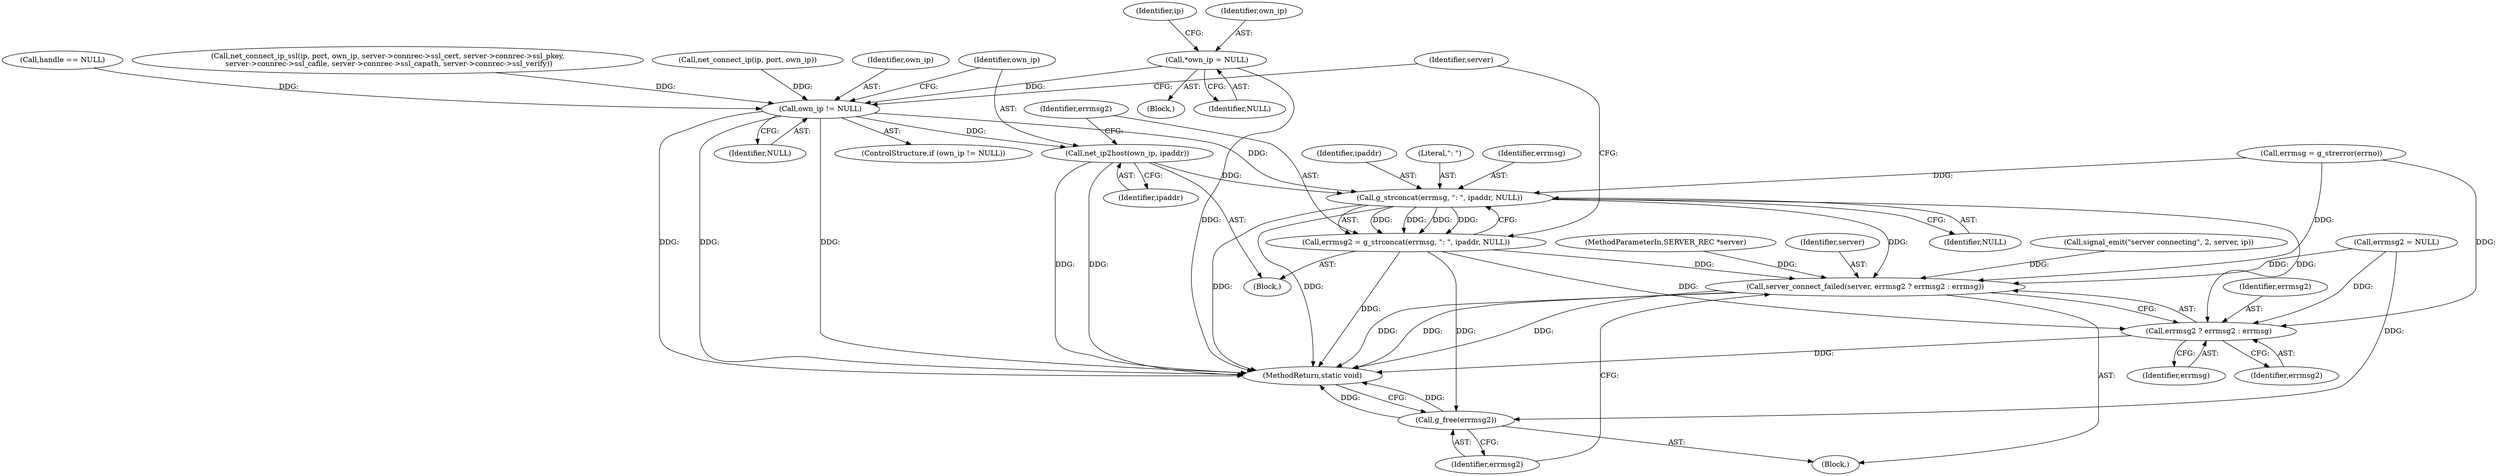 digraph "0_irssi-proxy_85bbc05b21678e80423815d2ef1dfe26208491ab_3@pointer" {
"1000109" [label="(Call,*own_ip = NULL)"];
"1000246" [label="(Call,own_ip != NULL)"];
"1000250" [label="(Call,net_ip2host(own_ip, ipaddr))"];
"1000255" [label="(Call,g_strconcat(errmsg, \": \", ipaddr, NULL))"];
"1000253" [label="(Call,errmsg2 = g_strconcat(errmsg, \": \", ipaddr, NULL))"];
"1000285" [label="(Call,server_connect_failed(server, errmsg2 ? errmsg2 : errmsg))"];
"1000287" [label="(Call,errmsg2 ? errmsg2 : errmsg)"];
"1000291" [label="(Call,g_free(errmsg2))"];
"1000189" [label="(Call,net_connect_ip_ssl(ip, port, own_ip, server->connrec->ssl_cert, server->connrec->ssl_pkey,\n server->connrec->ssl_cafile, server->connrec->ssl_capath, server->connrec->ssl_verify))"];
"1000251" [label="(Identifier,own_ip)"];
"1000325" [label="(MethodReturn,static void)"];
"1000291" [label="(Call,g_free(errmsg2))"];
"1000258" [label="(Identifier,ipaddr)"];
"1000119" [label="(Identifier,ip)"];
"1000290" [label="(Identifier,errmsg)"];
"1000249" [label="(Block,)"];
"1000250" [label="(Call,net_ip2host(own_ip, ipaddr))"];
"1000218" [label="(Call,net_connect_ip(ip, port, own_ip))"];
"1000285" [label="(Call,server_connect_failed(server, errmsg2 ? errmsg2 : errmsg))"];
"1000247" [label="(Identifier,own_ip)"];
"1000255" [label="(Call,g_strconcat(errmsg, \": \", ipaddr, NULL))"];
"1000110" [label="(Identifier,own_ip)"];
"1000254" [label="(Identifier,errmsg2)"];
"1000289" [label="(Identifier,errmsg2)"];
"1000111" [label="(Identifier,NULL)"];
"1000287" [label="(Call,errmsg2 ? errmsg2 : errmsg)"];
"1000246" [label="(Call,own_ip != NULL)"];
"1000245" [label="(ControlStructure,if (own_ip != NULL))"];
"1000237" [label="(Call,errmsg2 = NULL)"];
"1000124" [label="(Call,signal_emit(\"server connecting\", 2, server, ip))"];
"1000232" [label="(Block,)"];
"1000253" [label="(Call,errmsg2 = g_strconcat(errmsg, \": \", ipaddr, NULL))"];
"1000233" [label="(Call,errmsg = g_strerror(errno))"];
"1000106" [label="(Block,)"];
"1000257" [label="(Literal,\": \")"];
"1000292" [label="(Identifier,errmsg2)"];
"1000103" [label="(MethodParameterIn,SERVER_REC *server)"];
"1000256" [label="(Identifier,errmsg)"];
"1000259" [label="(Identifier,NULL)"];
"1000109" [label="(Call,*own_ip = NULL)"];
"1000262" [label="(Identifier,server)"];
"1000229" [label="(Call,handle == NULL)"];
"1000252" [label="(Identifier,ipaddr)"];
"1000286" [label="(Identifier,server)"];
"1000248" [label="(Identifier,NULL)"];
"1000288" [label="(Identifier,errmsg2)"];
"1000109" -> "1000106"  [label="AST: "];
"1000109" -> "1000111"  [label="CFG: "];
"1000110" -> "1000109"  [label="AST: "];
"1000111" -> "1000109"  [label="AST: "];
"1000119" -> "1000109"  [label="CFG: "];
"1000109" -> "1000325"  [label="DDG: "];
"1000109" -> "1000246"  [label="DDG: "];
"1000246" -> "1000245"  [label="AST: "];
"1000246" -> "1000248"  [label="CFG: "];
"1000247" -> "1000246"  [label="AST: "];
"1000248" -> "1000246"  [label="AST: "];
"1000251" -> "1000246"  [label="CFG: "];
"1000262" -> "1000246"  [label="CFG: "];
"1000246" -> "1000325"  [label="DDG: "];
"1000246" -> "1000325"  [label="DDG: "];
"1000246" -> "1000325"  [label="DDG: "];
"1000218" -> "1000246"  [label="DDG: "];
"1000189" -> "1000246"  [label="DDG: "];
"1000229" -> "1000246"  [label="DDG: "];
"1000246" -> "1000250"  [label="DDG: "];
"1000246" -> "1000255"  [label="DDG: "];
"1000250" -> "1000249"  [label="AST: "];
"1000250" -> "1000252"  [label="CFG: "];
"1000251" -> "1000250"  [label="AST: "];
"1000252" -> "1000250"  [label="AST: "];
"1000254" -> "1000250"  [label="CFG: "];
"1000250" -> "1000325"  [label="DDG: "];
"1000250" -> "1000325"  [label="DDG: "];
"1000250" -> "1000255"  [label="DDG: "];
"1000255" -> "1000253"  [label="AST: "];
"1000255" -> "1000259"  [label="CFG: "];
"1000256" -> "1000255"  [label="AST: "];
"1000257" -> "1000255"  [label="AST: "];
"1000258" -> "1000255"  [label="AST: "];
"1000259" -> "1000255"  [label="AST: "];
"1000253" -> "1000255"  [label="CFG: "];
"1000255" -> "1000325"  [label="DDG: "];
"1000255" -> "1000325"  [label="DDG: "];
"1000255" -> "1000253"  [label="DDG: "];
"1000255" -> "1000253"  [label="DDG: "];
"1000255" -> "1000253"  [label="DDG: "];
"1000255" -> "1000253"  [label="DDG: "];
"1000233" -> "1000255"  [label="DDG: "];
"1000255" -> "1000285"  [label="DDG: "];
"1000255" -> "1000287"  [label="DDG: "];
"1000253" -> "1000249"  [label="AST: "];
"1000254" -> "1000253"  [label="AST: "];
"1000262" -> "1000253"  [label="CFG: "];
"1000253" -> "1000325"  [label="DDG: "];
"1000253" -> "1000285"  [label="DDG: "];
"1000253" -> "1000287"  [label="DDG: "];
"1000253" -> "1000291"  [label="DDG: "];
"1000285" -> "1000232"  [label="AST: "];
"1000285" -> "1000287"  [label="CFG: "];
"1000286" -> "1000285"  [label="AST: "];
"1000287" -> "1000285"  [label="AST: "];
"1000292" -> "1000285"  [label="CFG: "];
"1000285" -> "1000325"  [label="DDG: "];
"1000285" -> "1000325"  [label="DDG: "];
"1000285" -> "1000325"  [label="DDG: "];
"1000124" -> "1000285"  [label="DDG: "];
"1000103" -> "1000285"  [label="DDG: "];
"1000237" -> "1000285"  [label="DDG: "];
"1000233" -> "1000285"  [label="DDG: "];
"1000287" -> "1000289"  [label="CFG: "];
"1000287" -> "1000290"  [label="CFG: "];
"1000288" -> "1000287"  [label="AST: "];
"1000289" -> "1000287"  [label="AST: "];
"1000290" -> "1000287"  [label="AST: "];
"1000287" -> "1000325"  [label="DDG: "];
"1000237" -> "1000287"  [label="DDG: "];
"1000233" -> "1000287"  [label="DDG: "];
"1000291" -> "1000232"  [label="AST: "];
"1000291" -> "1000292"  [label="CFG: "];
"1000292" -> "1000291"  [label="AST: "];
"1000325" -> "1000291"  [label="CFG: "];
"1000291" -> "1000325"  [label="DDG: "];
"1000291" -> "1000325"  [label="DDG: "];
"1000237" -> "1000291"  [label="DDG: "];
}
